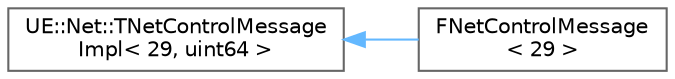 digraph "Graphical Class Hierarchy"
{
 // INTERACTIVE_SVG=YES
 // LATEX_PDF_SIZE
  bgcolor="transparent";
  edge [fontname=Helvetica,fontsize=10,labelfontname=Helvetica,labelfontsize=10];
  node [fontname=Helvetica,fontsize=10,shape=box,height=0.2,width=0.4];
  rankdir="LR";
  Node0 [id="Node000000",label="UE::Net::TNetControlMessage\lImpl\< 29, uint64 \>",height=0.2,width=0.4,color="grey40", fillcolor="white", style="filled",URL="$df/d09/classUE_1_1Net_1_1TNetControlMessageImpl.html",tooltip=" "];
  Node0 -> Node1 [id="edge9683_Node000000_Node000001",dir="back",color="steelblue1",style="solid",tooltip=" "];
  Node1 [id="Node000001",label="FNetControlMessage\l\< 29 \>",height=0.2,width=0.4,color="grey40", fillcolor="white", style="filled",URL="$d8/d95/classFNetControlMessage_3_0129_01_4.html",tooltip=" "];
}
